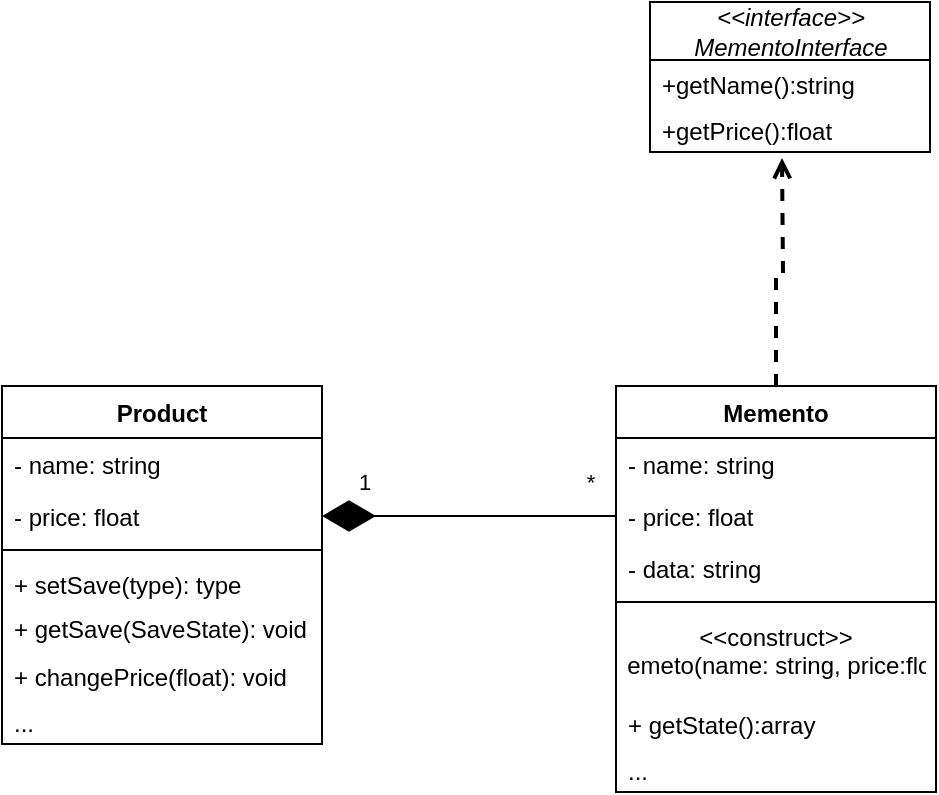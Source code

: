 <mxfile version="14.7.4" type="embed"><diagram id="C5RBs43oDa-KdzZeNtuy" name="Page-1"><mxGraphModel dx="569" dy="323" grid="1" gridSize="6" guides="1" tooltips="1" connect="1" arrows="1" fold="1" page="1" pageScale="1" pageWidth="1169" pageHeight="827" math="0" shadow="0"><root><mxCell id="WIyWlLk6GJQsqaUBKTNV-0"/><mxCell id="WIyWlLk6GJQsqaUBKTNV-1" parent="WIyWlLk6GJQsqaUBKTNV-0"/><mxCell id="131" value="Product" style="swimlane;fontStyle=1;align=center;verticalAlign=top;childLayout=stackLayout;horizontal=1;startSize=26;horizontalStack=0;resizeParent=1;resizeParentMax=0;resizeLast=0;collapsible=1;marginBottom=0;" parent="WIyWlLk6GJQsqaUBKTNV-1" vertex="1"><mxGeometry x="210" y="462" width="160" height="179" as="geometry"/></mxCell><mxCell id="132" value="- name: string&#10;" style="text;strokeColor=none;fillColor=none;align=left;verticalAlign=top;spacingLeft=4;spacingRight=4;overflow=hidden;rotatable=0;points=[[0,0.5],[1,0.5]];portConstraint=eastwest;" parent="131" vertex="1"><mxGeometry y="26" width="160" height="26" as="geometry"/></mxCell><mxCell id="136" value="- price: float&#10;" style="text;strokeColor=none;fillColor=none;align=left;verticalAlign=top;spacingLeft=4;spacingRight=4;overflow=hidden;rotatable=0;points=[[0,0.5],[1,0.5]];portConstraint=eastwest;" parent="131" vertex="1"><mxGeometry y="52" width="160" height="26" as="geometry"/></mxCell><mxCell id="133" value="" style="line;strokeWidth=1;fillColor=none;align=left;verticalAlign=middle;spacingTop=-1;spacingLeft=3;spacingRight=3;rotatable=0;labelPosition=right;points=[];portConstraint=eastwest;" parent="131" vertex="1"><mxGeometry y="78" width="160" height="8" as="geometry"/></mxCell><mxCell id="134" value="+ setSave(type): type" style="text;strokeColor=none;fillColor=none;align=left;verticalAlign=top;spacingLeft=4;spacingRight=4;overflow=hidden;rotatable=0;points=[[0,0.5],[1,0.5]];portConstraint=eastwest;" parent="131" vertex="1"><mxGeometry y="86" width="160" height="46" as="geometry"/></mxCell><mxCell id="155" value="+ changePrice(float): void" style="text;strokeColor=none;fillColor=none;align=left;verticalAlign=top;spacingLeft=4;spacingRight=4;overflow=hidden;rotatable=0;points=[[0,0.5],[1,0.5]];portConstraint=eastwest;" vertex="1" parent="131"><mxGeometry y="132" width="160" height="26" as="geometry"/></mxCell><mxCell id="152" value="..." style="text;html=1;strokeColor=none;fillColor=none;align=left;verticalAlign=middle;spacingLeft=4;spacingRight=4;overflow=hidden;rotatable=0;points=[[0,0.5],[1,0.5]];portConstraint=eastwest;" parent="131" vertex="1"><mxGeometry y="158" width="160" height="21" as="geometry"/></mxCell><mxCell id="146" style="edgeStyle=orthogonalEdgeStyle;rounded=0;orthogonalLoop=1;jettySize=auto;html=1;dashed=1;strokeWidth=2;endArrow=open;endFill=0;" parent="WIyWlLk6GJQsqaUBKTNV-1" source="137" edge="1"><mxGeometry relative="1" as="geometry"><mxPoint x="600" y="348" as="targetPoint"/></mxGeometry></mxCell><mxCell id="137" value="Memento" style="swimlane;fontStyle=1;align=center;verticalAlign=top;childLayout=stackLayout;horizontal=1;startSize=26;horizontalStack=0;resizeParent=1;resizeParentMax=0;resizeLast=0;collapsible=1;marginBottom=0;" parent="WIyWlLk6GJQsqaUBKTNV-1" vertex="1"><mxGeometry x="517" y="462" width="160" height="203" as="geometry"/></mxCell><mxCell id="138" value="- name: string&#10;" style="text;strokeColor=none;fillColor=none;align=left;verticalAlign=top;spacingLeft=4;spacingRight=4;overflow=hidden;rotatable=0;points=[[0,0.5],[1,0.5]];portConstraint=eastwest;" parent="137" vertex="1"><mxGeometry y="26" width="160" height="26" as="geometry"/></mxCell><mxCell id="139" value="- price: float&#10;" style="text;strokeColor=none;fillColor=none;align=left;verticalAlign=top;spacingLeft=4;spacingRight=4;overflow=hidden;rotatable=0;points=[[0,0.5],[1,0.5]];portConstraint=eastwest;" parent="137" vertex="1"><mxGeometry y="52" width="160" height="26" as="geometry"/></mxCell><mxCell id="154" value="- data: string&#10;" style="text;strokeColor=none;fillColor=none;align=left;verticalAlign=top;spacingLeft=4;spacingRight=4;overflow=hidden;rotatable=0;points=[[0,0.5],[1,0.5]];portConstraint=eastwest;" vertex="1" parent="137"><mxGeometry y="78" width="160" height="26" as="geometry"/></mxCell><mxCell id="140" value="" style="line;strokeWidth=1;fillColor=none;align=left;verticalAlign=middle;spacingTop=-1;spacingLeft=3;spacingRight=3;rotatable=0;labelPosition=right;points=[];portConstraint=eastwest;" parent="137" vertex="1"><mxGeometry y="104" width="160" height="8" as="geometry"/></mxCell><mxCell id="145" value="&lt;&lt;construct&gt;&gt;&#10;- Memeto(name: string, price:float)&#10;" style="text;strokeColor=none;fillColor=none;align=center;verticalAlign=top;spacingLeft=4;spacingRight=4;overflow=hidden;rotatable=0;points=[[0,0.5],[1,0.5]];portConstraint=eastwest;" parent="137" vertex="1"><mxGeometry y="112" width="160" height="44" as="geometry"/></mxCell><mxCell id="141" value="+ getState():array" style="text;strokeColor=none;fillColor=none;align=left;verticalAlign=top;spacingLeft=4;spacingRight=4;overflow=hidden;rotatable=0;points=[[0,0.5],[1,0.5]];portConstraint=eastwest;" parent="137" vertex="1"><mxGeometry y="156" width="160" height="26" as="geometry"/></mxCell><mxCell id="153" value="..." style="text;html=1;strokeColor=none;fillColor=none;align=left;verticalAlign=middle;spacingLeft=4;spacingRight=4;overflow=hidden;rotatable=0;points=[[0,0.5],[1,0.5]];portConstraint=eastwest;" parent="137" vertex="1"><mxGeometry y="182" width="160" height="21" as="geometry"/></mxCell><mxCell id="142" value="" style="endArrow=diamondThin;endFill=1;endSize=24;html=1;entryX=1;entryY=0.5;entryDx=0;entryDy=0;exitX=0;exitY=0.5;exitDx=0;exitDy=0;" parent="WIyWlLk6GJQsqaUBKTNV-1" source="139" target="136" edge="1"><mxGeometry width="160" relative="1" as="geometry"><mxPoint x="434" y="582" as="sourcePoint"/><mxPoint x="462" y="527" as="targetPoint"/></mxGeometry></mxCell><mxCell id="143" value="1" style="edgeLabel;html=1;align=center;verticalAlign=middle;resizable=0;points=[];" parent="142" vertex="1" connectable="0"><mxGeometry x="0.748" relative="1" as="geometry"><mxPoint x="2" y="-17" as="offset"/></mxGeometry></mxCell><mxCell id="144" value="*" style="edgeLabel;html=1;align=center;verticalAlign=middle;resizable=0;points=[];" parent="142" vertex="1" connectable="0"><mxGeometry x="-0.554" y="1" relative="1" as="geometry"><mxPoint x="20" y="-18" as="offset"/></mxGeometry></mxCell><mxCell id="147" value="+ getSave(SaveState): void" style="text;strokeColor=none;fillColor=none;align=left;verticalAlign=top;spacingLeft=4;spacingRight=4;overflow=hidden;rotatable=0;points=[[0,0.5],[1,0.5]];portConstraint=eastwest;" parent="WIyWlLk6GJQsqaUBKTNV-1" vertex="1"><mxGeometry x="210" y="570" width="160" height="26" as="geometry"/></mxCell><mxCell id="148" value="&lt;span style=&quot;font-weight: normal&quot;&gt;&lt;i&gt;&amp;lt;&amp;lt;interface&amp;gt;&amp;gt;&lt;br&gt;&lt;/i&gt;&lt;/span&gt;&lt;i style=&quot;font-weight: 400&quot;&gt;MementoInterface&lt;/i&gt;&lt;span style=&quot;font-weight: normal&quot;&gt;&lt;i&gt;&lt;br&gt;&lt;/i&gt;&lt;/span&gt;" style="swimlane;fontStyle=1;align=center;verticalAlign=middle;childLayout=stackLayout;horizontal=1;startSize=29;horizontalStack=0;resizeParent=1;resizeParentMax=0;resizeLast=0;collapsible=0;marginBottom=0;html=1;" parent="WIyWlLk6GJQsqaUBKTNV-1" vertex="1"><mxGeometry x="534" y="270" width="140" height="75" as="geometry"/></mxCell><mxCell id="151" value="+getName():string" style="text;html=1;strokeColor=none;fillColor=none;align=left;verticalAlign=middle;spacingLeft=4;spacingRight=4;overflow=hidden;rotatable=0;points=[[0,0.5],[1,0.5]];portConstraint=eastwest;" parent="148" vertex="1"><mxGeometry y="29" width="140" height="25" as="geometry"/></mxCell><mxCell id="150" value="+getPrice():float" style="text;html=1;strokeColor=none;fillColor=none;align=left;verticalAlign=middle;spacingLeft=4;spacingRight=4;overflow=hidden;rotatable=0;points=[[0,0.5],[1,0.5]];portConstraint=eastwest;" parent="148" vertex="1"><mxGeometry y="54" width="140" height="21" as="geometry"/></mxCell><mxCell id="59" value="Untitled Layer" parent="WIyWlLk6GJQsqaUBKTNV-0"/></root></mxGraphModel></diagram></mxfile>